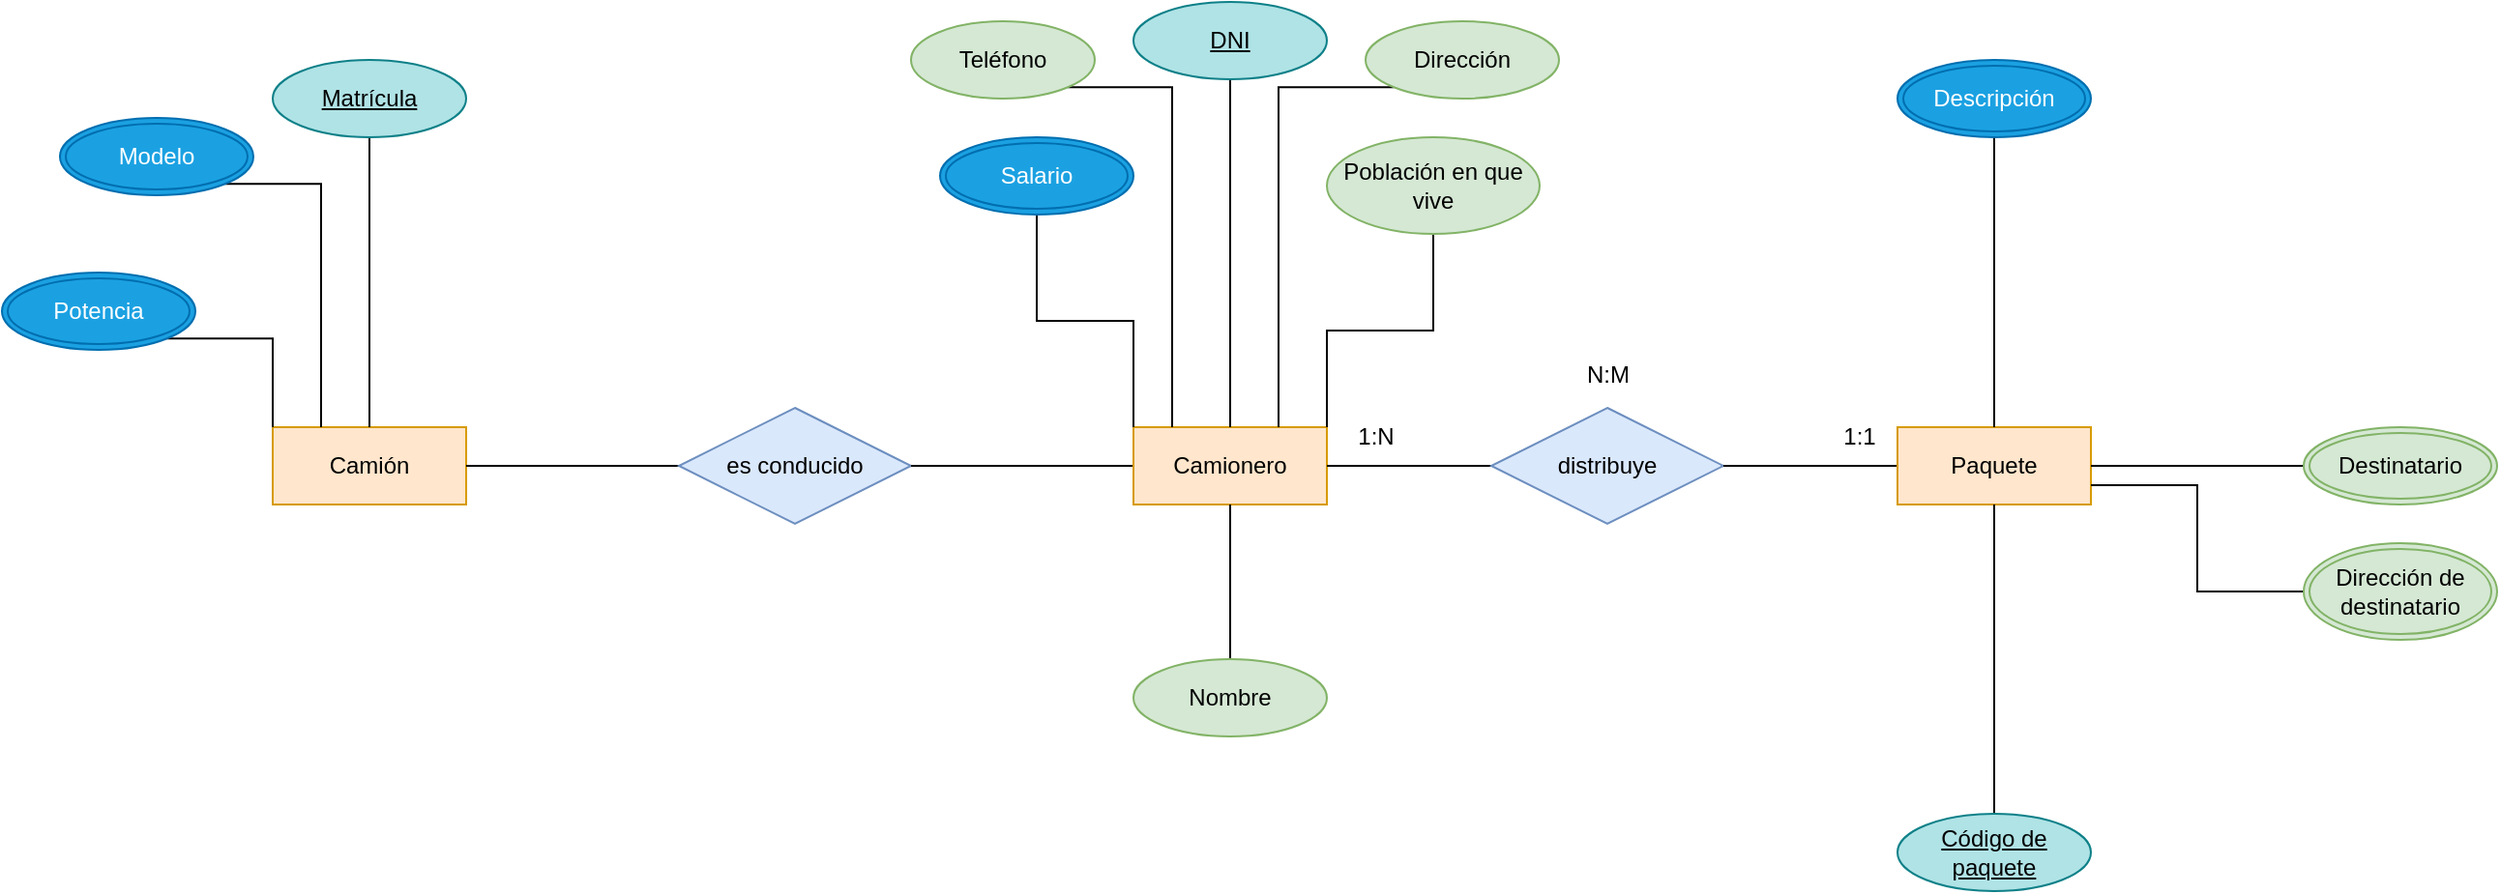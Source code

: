 <mxfile version="22.0.0" type="github">
  <diagram name="Page-1" id="WeSeN47VbSNQnaow_Mwx">
    <mxGraphModel dx="2284" dy="795" grid="1" gridSize="10" guides="1" tooltips="1" connect="1" arrows="1" fold="1" page="1" pageScale="1" pageWidth="850" pageHeight="1100" math="0" shadow="0">
      <root>
        <mxCell id="0" />
        <mxCell id="1" parent="0" />
        <mxCell id="dmRDDnBHeehEQROZu4LQ-2" value="Camión" style="whiteSpace=wrap;html=1;align=center;fillColor=#ffe6cc;strokeColor=#d79b00;" vertex="1" parent="1">
          <mxGeometry x="-120" y="280" width="100" height="40" as="geometry" />
        </mxCell>
        <mxCell id="dmRDDnBHeehEQROZu4LQ-4" style="edgeStyle=orthogonalEdgeStyle;rounded=0;orthogonalLoop=1;jettySize=auto;html=1;entryX=1;entryY=0.5;entryDx=0;entryDy=0;endArrow=none;endFill=0;" edge="1" parent="1" source="dmRDDnBHeehEQROZu4LQ-3" target="dmRDDnBHeehEQROZu4LQ-2">
          <mxGeometry relative="1" as="geometry" />
        </mxCell>
        <mxCell id="dmRDDnBHeehEQROZu4LQ-3" value="es conducido" style="shape=rhombus;perimeter=rhombusPerimeter;whiteSpace=wrap;html=1;align=center;fillColor=#dae8fc;strokeColor=#6c8ebf;" vertex="1" parent="1">
          <mxGeometry x="90" y="270" width="120" height="60" as="geometry" />
        </mxCell>
        <mxCell id="dmRDDnBHeehEQROZu4LQ-6" style="edgeStyle=orthogonalEdgeStyle;rounded=0;orthogonalLoop=1;jettySize=auto;html=1;entryX=1;entryY=0.5;entryDx=0;entryDy=0;endArrow=none;endFill=0;" edge="1" parent="1" source="dmRDDnBHeehEQROZu4LQ-5" target="dmRDDnBHeehEQROZu4LQ-3">
          <mxGeometry relative="1" as="geometry" />
        </mxCell>
        <mxCell id="dmRDDnBHeehEQROZu4LQ-5" value="Camionero" style="whiteSpace=wrap;html=1;align=center;fillColor=#ffe6cc;strokeColor=#d79b00;" vertex="1" parent="1">
          <mxGeometry x="325" y="280" width="100" height="40" as="geometry" />
        </mxCell>
        <mxCell id="dmRDDnBHeehEQROZu4LQ-8" style="edgeStyle=orthogonalEdgeStyle;rounded=0;orthogonalLoop=1;jettySize=auto;html=1;entryX=1;entryY=0.5;entryDx=0;entryDy=0;endArrow=none;endFill=0;exitX=0;exitY=0.5;exitDx=0;exitDy=0;" edge="1" parent="1" source="dmRDDnBHeehEQROZu4LQ-7" target="dmRDDnBHeehEQROZu4LQ-5">
          <mxGeometry relative="1" as="geometry">
            <mxPoint x="455" y="300" as="sourcePoint" />
          </mxGeometry>
        </mxCell>
        <mxCell id="dmRDDnBHeehEQROZu4LQ-7" value="distribuye" style="shape=rhombus;perimeter=rhombusPerimeter;whiteSpace=wrap;html=1;align=center;fillColor=#dae8fc;strokeColor=#6c8ebf;" vertex="1" parent="1">
          <mxGeometry x="510" y="270" width="120" height="60" as="geometry" />
        </mxCell>
        <mxCell id="dmRDDnBHeehEQROZu4LQ-10" style="edgeStyle=orthogonalEdgeStyle;rounded=0;orthogonalLoop=1;jettySize=auto;html=1;entryX=1;entryY=0.5;entryDx=0;entryDy=0;endArrow=none;endFill=0;" edge="1" parent="1" source="dmRDDnBHeehEQROZu4LQ-9" target="dmRDDnBHeehEQROZu4LQ-7">
          <mxGeometry relative="1" as="geometry" />
        </mxCell>
        <mxCell id="dmRDDnBHeehEQROZu4LQ-9" value="Paquete" style="whiteSpace=wrap;html=1;align=center;fillColor=#ffe6cc;strokeColor=#d79b00;" vertex="1" parent="1">
          <mxGeometry x="720" y="280" width="100" height="40" as="geometry" />
        </mxCell>
        <mxCell id="dmRDDnBHeehEQROZu4LQ-14" style="edgeStyle=orthogonalEdgeStyle;rounded=0;orthogonalLoop=1;jettySize=auto;html=1;entryX=0.5;entryY=1;entryDx=0;entryDy=0;endArrow=none;endFill=0;" edge="1" parent="1" source="dmRDDnBHeehEQROZu4LQ-11" target="dmRDDnBHeehEQROZu4LQ-5">
          <mxGeometry relative="1" as="geometry" />
        </mxCell>
        <mxCell id="dmRDDnBHeehEQROZu4LQ-11" value="Nombre" style="ellipse;whiteSpace=wrap;html=1;align=center;fillColor=#d5e8d4;strokeColor=#82b366;" vertex="1" parent="1">
          <mxGeometry x="325" y="400" width="100" height="40" as="geometry" />
        </mxCell>
        <mxCell id="dmRDDnBHeehEQROZu4LQ-13" style="edgeStyle=orthogonalEdgeStyle;rounded=0;orthogonalLoop=1;jettySize=auto;html=1;entryX=0.5;entryY=0;entryDx=0;entryDy=0;endArrow=none;endFill=0;fillColor=#d5e8d4;strokeColor=#000000;" edge="1" parent="1" source="dmRDDnBHeehEQROZu4LQ-12" target="dmRDDnBHeehEQROZu4LQ-5">
          <mxGeometry relative="1" as="geometry" />
        </mxCell>
        <mxCell id="dmRDDnBHeehEQROZu4LQ-12" value="DNI" style="ellipse;whiteSpace=wrap;html=1;align=center;fontStyle=4;fillColor=#b0e3e6;strokeColor=#0e8088;" vertex="1" parent="1">
          <mxGeometry x="325" y="60" width="100" height="40" as="geometry" />
        </mxCell>
        <mxCell id="dmRDDnBHeehEQROZu4LQ-16" style="edgeStyle=orthogonalEdgeStyle;rounded=0;orthogonalLoop=1;jettySize=auto;html=1;exitX=1;exitY=1;exitDx=0;exitDy=0;entryX=0.2;entryY=0;entryDx=0;entryDy=0;entryPerimeter=0;endArrow=none;endFill=0;" edge="1" parent="1" source="dmRDDnBHeehEQROZu4LQ-17" target="dmRDDnBHeehEQROZu4LQ-5">
          <mxGeometry relative="1" as="geometry">
            <mxPoint x="295.355" y="124.142" as="sourcePoint" />
          </mxGeometry>
        </mxCell>
        <mxCell id="dmRDDnBHeehEQROZu4LQ-17" value="Teléfono" style="ellipse;whiteSpace=wrap;html=1;align=center;fillColor=#d5e8d4;strokeColor=#82b366;" vertex="1" parent="1">
          <mxGeometry x="210" y="70" width="95" height="40" as="geometry" />
        </mxCell>
        <mxCell id="dmRDDnBHeehEQROZu4LQ-19" style="edgeStyle=orthogonalEdgeStyle;rounded=0;orthogonalLoop=1;jettySize=auto;html=1;exitX=0;exitY=1;exitDx=0;exitDy=0;entryX=0.75;entryY=0;entryDx=0;entryDy=0;endArrow=none;endFill=0;" edge="1" parent="1" source="dmRDDnBHeehEQROZu4LQ-18" target="dmRDDnBHeehEQROZu4LQ-5">
          <mxGeometry relative="1" as="geometry" />
        </mxCell>
        <mxCell id="dmRDDnBHeehEQROZu4LQ-18" value="Dirección" style="ellipse;whiteSpace=wrap;html=1;align=center;fillColor=#d5e8d4;strokeColor=#82b366;" vertex="1" parent="1">
          <mxGeometry x="445" y="70" width="100" height="40" as="geometry" />
        </mxCell>
        <mxCell id="dmRDDnBHeehEQROZu4LQ-21" style="edgeStyle=orthogonalEdgeStyle;rounded=0;orthogonalLoop=1;jettySize=auto;html=1;entryX=0;entryY=0;entryDx=0;entryDy=0;endArrow=none;endFill=0;" edge="1" parent="1" source="dmRDDnBHeehEQROZu4LQ-20" target="dmRDDnBHeehEQROZu4LQ-5">
          <mxGeometry relative="1" as="geometry" />
        </mxCell>
        <mxCell id="dmRDDnBHeehEQROZu4LQ-20" value="Salario" style="ellipse;shape=doubleEllipse;margin=3;whiteSpace=wrap;html=1;align=center;fillColor=#1ba1e2;strokeColor=#006EAF;fontColor=#ffffff;" vertex="1" parent="1">
          <mxGeometry x="225" y="130" width="100" height="40" as="geometry" />
        </mxCell>
        <mxCell id="dmRDDnBHeehEQROZu4LQ-23" style="edgeStyle=orthogonalEdgeStyle;rounded=0;orthogonalLoop=1;jettySize=auto;html=1;exitX=0.5;exitY=1;exitDx=0;exitDy=0;entryX=1;entryY=0;entryDx=0;entryDy=0;endArrow=none;endFill=0;" edge="1" parent="1" source="dmRDDnBHeehEQROZu4LQ-22" target="dmRDDnBHeehEQROZu4LQ-5">
          <mxGeometry relative="1" as="geometry" />
        </mxCell>
        <mxCell id="dmRDDnBHeehEQROZu4LQ-22" value="Población en que vive" style="ellipse;whiteSpace=wrap;html=1;align=center;fillColor=#d5e8d4;strokeColor=#82b366;" vertex="1" parent="1">
          <mxGeometry x="425" y="130" width="110" height="50" as="geometry" />
        </mxCell>
        <mxCell id="dmRDDnBHeehEQROZu4LQ-26" style="edgeStyle=orthogonalEdgeStyle;rounded=0;orthogonalLoop=1;jettySize=auto;html=1;entryX=0.5;entryY=1;entryDx=0;entryDy=0;endArrow=none;endFill=0;" edge="1" parent="1" source="dmRDDnBHeehEQROZu4LQ-25" target="dmRDDnBHeehEQROZu4LQ-9">
          <mxGeometry relative="1" as="geometry" />
        </mxCell>
        <mxCell id="dmRDDnBHeehEQROZu4LQ-25" value="Código de paquete" style="ellipse;whiteSpace=wrap;html=1;align=center;fontStyle=4;fillColor=#b0e3e6;strokeColor=#0e8088;" vertex="1" parent="1">
          <mxGeometry x="720" y="480" width="100" height="40" as="geometry" />
        </mxCell>
        <mxCell id="dmRDDnBHeehEQROZu4LQ-29" style="edgeStyle=orthogonalEdgeStyle;rounded=0;orthogonalLoop=1;jettySize=auto;html=1;endArrow=none;endFill=0;" edge="1" parent="1" source="dmRDDnBHeehEQROZu4LQ-28" target="dmRDDnBHeehEQROZu4LQ-9">
          <mxGeometry relative="1" as="geometry" />
        </mxCell>
        <mxCell id="dmRDDnBHeehEQROZu4LQ-28" value="Descripción" style="ellipse;shape=doubleEllipse;margin=3;whiteSpace=wrap;html=1;align=center;fillColor=#1ba1e2;fontColor=#ffffff;strokeColor=#006EAF;" vertex="1" parent="1">
          <mxGeometry x="720" y="90" width="100" height="40" as="geometry" />
        </mxCell>
        <mxCell id="dmRDDnBHeehEQROZu4LQ-31" style="edgeStyle=orthogonalEdgeStyle;rounded=0;orthogonalLoop=1;jettySize=auto;html=1;entryX=1;entryY=0.5;entryDx=0;entryDy=0;endArrow=none;endFill=0;" edge="1" parent="1" source="dmRDDnBHeehEQROZu4LQ-30" target="dmRDDnBHeehEQROZu4LQ-9">
          <mxGeometry relative="1" as="geometry" />
        </mxCell>
        <mxCell id="dmRDDnBHeehEQROZu4LQ-30" value="Destinatario" style="whiteSpace=wrap;html=1;align=center;fillColor=#d5e8d4;strokeColor=#82b366;shape=doubleEllipse;margin=3;perimeter=ellipsePerimeter;" vertex="1" parent="1">
          <mxGeometry x="930" y="280" width="100" height="40" as="geometry" />
        </mxCell>
        <mxCell id="dmRDDnBHeehEQROZu4LQ-34" style="edgeStyle=orthogonalEdgeStyle;rounded=0;orthogonalLoop=1;jettySize=auto;html=1;entryX=1;entryY=0.75;entryDx=0;entryDy=0;endArrow=none;endFill=0;" edge="1" parent="1" source="dmRDDnBHeehEQROZu4LQ-33" target="dmRDDnBHeehEQROZu4LQ-9">
          <mxGeometry relative="1" as="geometry" />
        </mxCell>
        <mxCell id="dmRDDnBHeehEQROZu4LQ-33" value="Dirección de destinatario" style="whiteSpace=wrap;html=1;align=center;fillColor=#d5e8d4;strokeColor=#82b366;shape=doubleEllipse;margin=3;perimeter=ellipsePerimeter;" vertex="1" parent="1">
          <mxGeometry x="930" y="340" width="100" height="50" as="geometry" />
        </mxCell>
        <mxCell id="dmRDDnBHeehEQROZu4LQ-35" value="1:1" style="text;html=1;align=center;verticalAlign=middle;resizable=0;points=[];autosize=1;strokeColor=none;fillColor=none;" vertex="1" parent="1">
          <mxGeometry x="680" y="270" width="40" height="30" as="geometry" />
        </mxCell>
        <mxCell id="dmRDDnBHeehEQROZu4LQ-36" value="1:N" style="text;html=1;align=center;verticalAlign=middle;resizable=0;points=[];autosize=1;strokeColor=none;fillColor=none;" vertex="1" parent="1">
          <mxGeometry x="430" y="270" width="40" height="30" as="geometry" />
        </mxCell>
        <mxCell id="dmRDDnBHeehEQROZu4LQ-37" value="N:M" style="text;html=1;align=center;verticalAlign=middle;resizable=0;points=[];autosize=1;strokeColor=none;fillColor=none;" vertex="1" parent="1">
          <mxGeometry x="545" y="238" width="50" height="30" as="geometry" />
        </mxCell>
        <mxCell id="dmRDDnBHeehEQROZu4LQ-39" style="edgeStyle=orthogonalEdgeStyle;rounded=0;orthogonalLoop=1;jettySize=auto;html=1;entryX=0.5;entryY=0;entryDx=0;entryDy=0;endArrow=none;endFill=0;" edge="1" parent="1" source="dmRDDnBHeehEQROZu4LQ-38" target="dmRDDnBHeehEQROZu4LQ-2">
          <mxGeometry relative="1" as="geometry" />
        </mxCell>
        <mxCell id="dmRDDnBHeehEQROZu4LQ-38" value="Matrícula" style="whiteSpace=wrap;html=1;align=center;shape=ellipse;perimeter=ellipsePerimeter;fontStyle=4;fillColor=#b0e3e6;strokeColor=#0e8088;" vertex="1" parent="1">
          <mxGeometry x="-120" y="90" width="100" height="40" as="geometry" />
        </mxCell>
        <mxCell id="dmRDDnBHeehEQROZu4LQ-41" style="edgeStyle=orthogonalEdgeStyle;rounded=0;orthogonalLoop=1;jettySize=auto;html=1;exitX=1;exitY=1;exitDx=0;exitDy=0;entryX=0.25;entryY=0;entryDx=0;entryDy=0;endArrow=none;endFill=0;" edge="1" parent="1" source="dmRDDnBHeehEQROZu4LQ-40" target="dmRDDnBHeehEQROZu4LQ-2">
          <mxGeometry relative="1" as="geometry" />
        </mxCell>
        <mxCell id="dmRDDnBHeehEQROZu4LQ-40" value="Modelo" style="whiteSpace=wrap;html=1;align=center;shape=doubleEllipse;perimeter=ellipsePerimeter;margin=3;fillColor=#1ba1e2;fontColor=#ffffff;strokeColor=#006EAF;" vertex="1" parent="1">
          <mxGeometry x="-230" y="120" width="100" height="40" as="geometry" />
        </mxCell>
        <mxCell id="dmRDDnBHeehEQROZu4LQ-44" style="edgeStyle=orthogonalEdgeStyle;rounded=0;orthogonalLoop=1;jettySize=auto;html=1;exitX=1;exitY=1;exitDx=0;exitDy=0;entryX=0;entryY=0;entryDx=0;entryDy=0;endArrow=none;endFill=0;" edge="1" parent="1" source="dmRDDnBHeehEQROZu4LQ-43" target="dmRDDnBHeehEQROZu4LQ-2">
          <mxGeometry relative="1" as="geometry" />
        </mxCell>
        <mxCell id="dmRDDnBHeehEQROZu4LQ-43" value="Potencia" style="ellipse;shape=doubleEllipse;margin=3;whiteSpace=wrap;html=1;align=center;fillColor=#1ba1e2;fontColor=#ffffff;strokeColor=#006EAF;" vertex="1" parent="1">
          <mxGeometry x="-260" y="200" width="100" height="40" as="geometry" />
        </mxCell>
      </root>
    </mxGraphModel>
  </diagram>
</mxfile>
